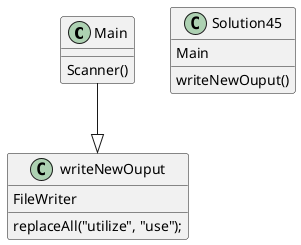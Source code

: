 @startuml
'https://plantuml.com/class-diagram

Main --|> writeNewOuput
Main : Scanner()
writeNewOuput : FileWriter
writeNewOuput : replaceAll("utilize", "use");

class Solution45 {
Main
writeNewOuput()
}


@enduml